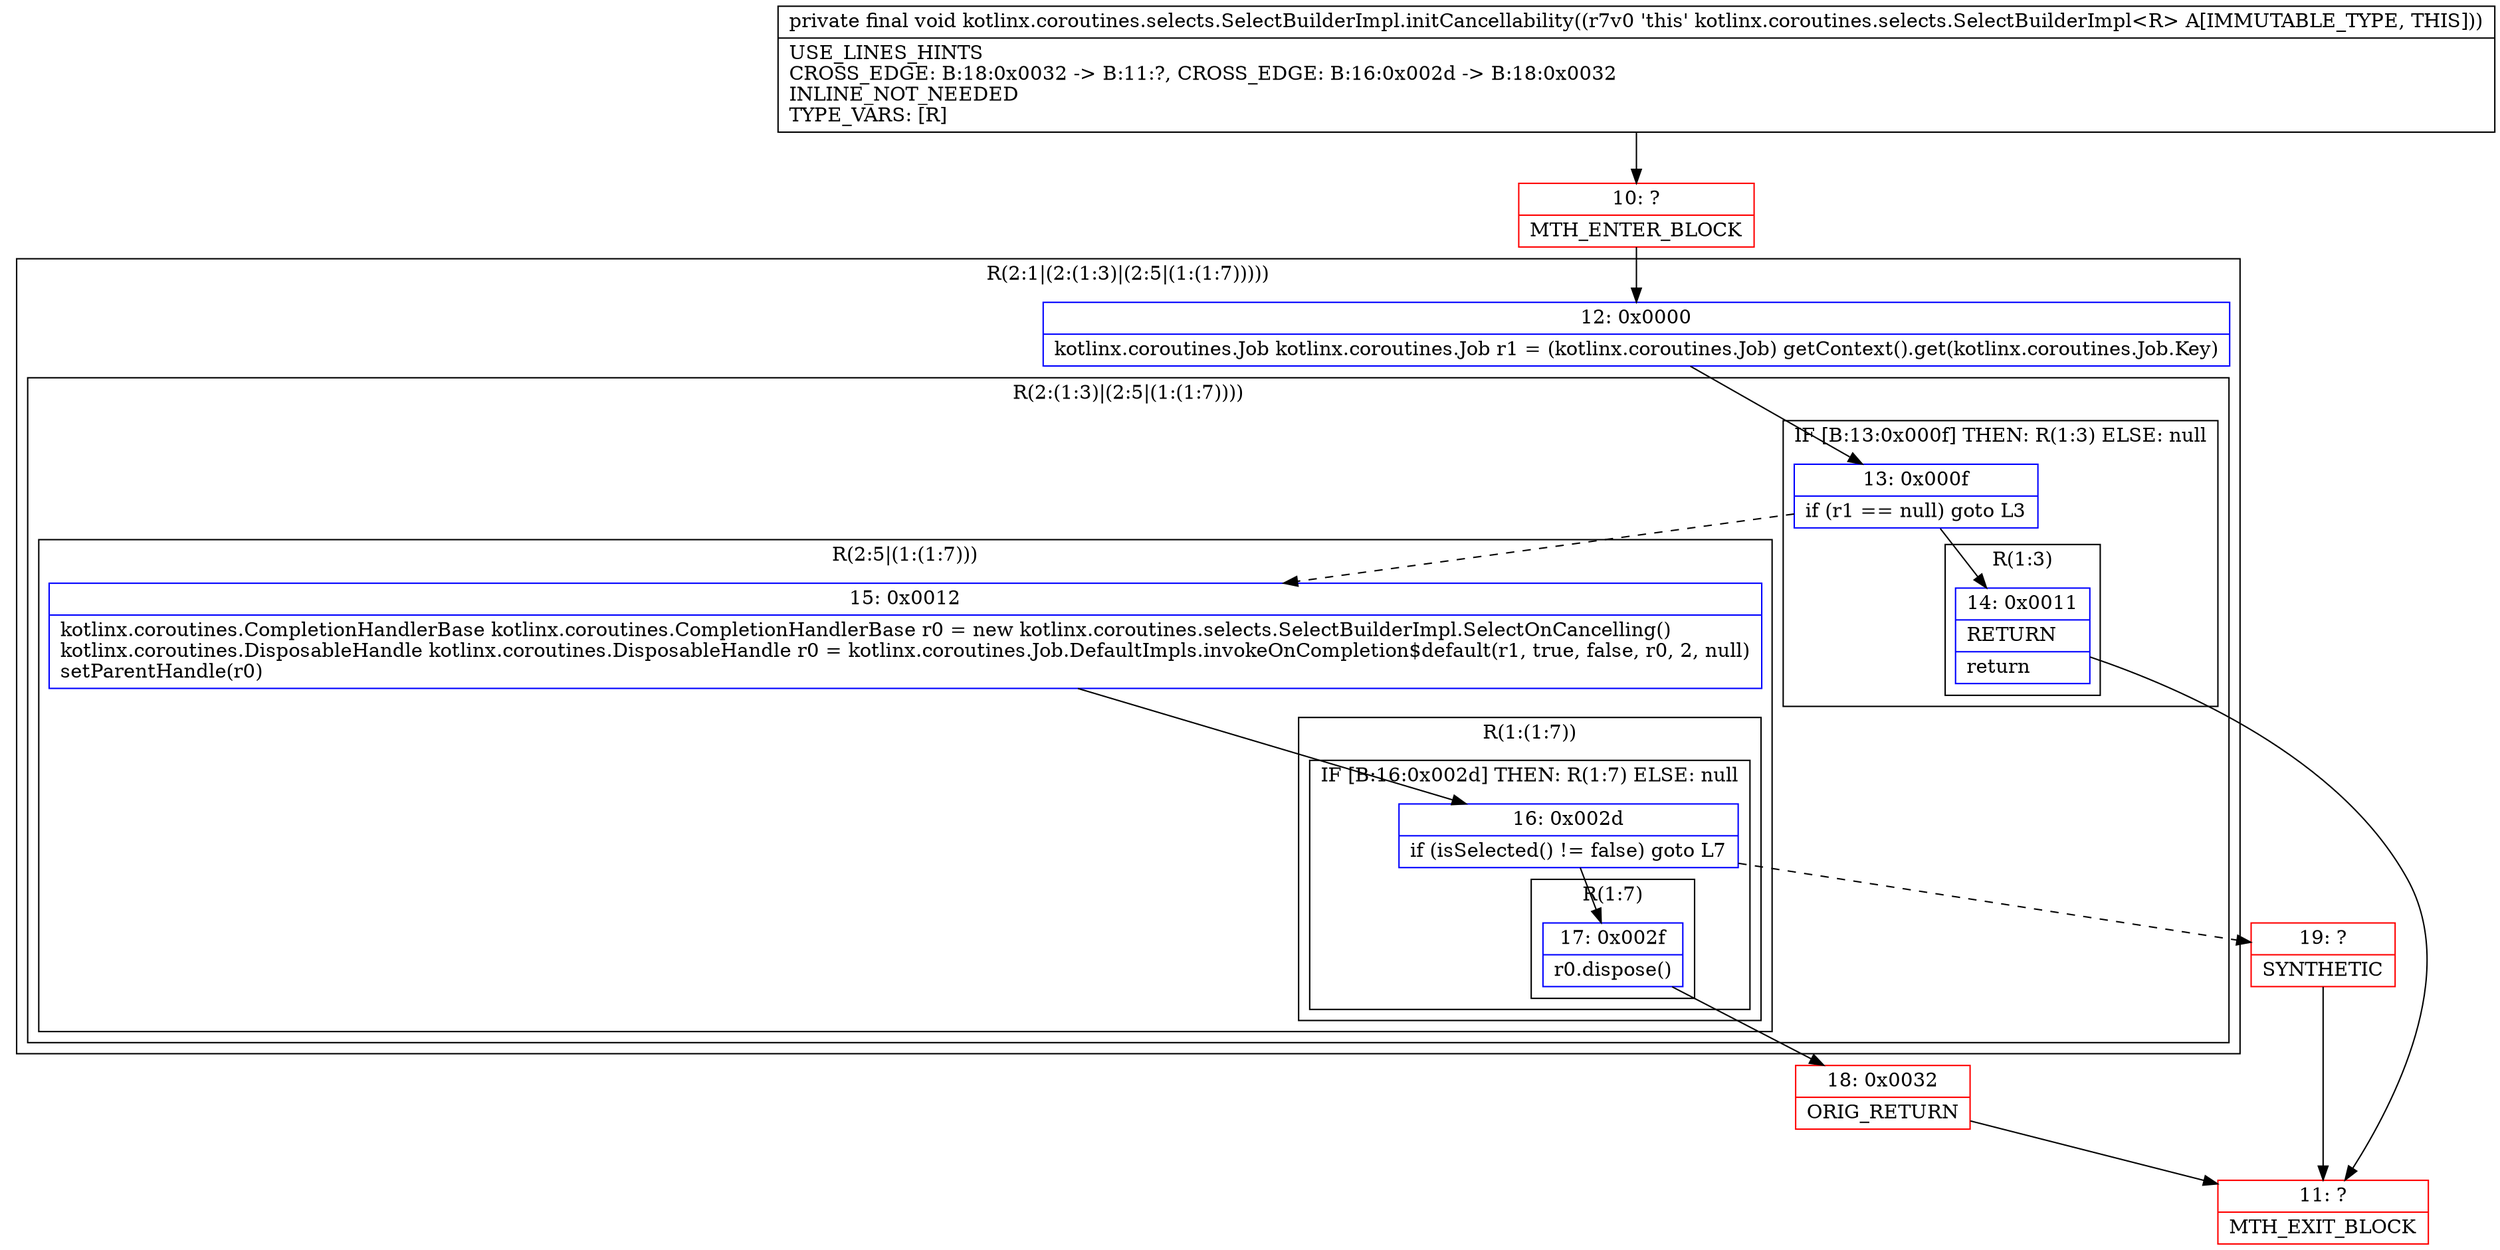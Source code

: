 digraph "CFG forkotlinx.coroutines.selects.SelectBuilderImpl.initCancellability()V" {
subgraph cluster_Region_622976725 {
label = "R(2:1|(2:(1:3)|(2:5|(1:(1:7)))))";
node [shape=record,color=blue];
Node_12 [shape=record,label="{12\:\ 0x0000|kotlinx.coroutines.Job kotlinx.coroutines.Job r1 = (kotlinx.coroutines.Job) getContext().get(kotlinx.coroutines.Job.Key)\l}"];
subgraph cluster_Region_2104359087 {
label = "R(2:(1:3)|(2:5|(1:(1:7))))";
node [shape=record,color=blue];
subgraph cluster_IfRegion_708712084 {
label = "IF [B:13:0x000f] THEN: R(1:3) ELSE: null";
node [shape=record,color=blue];
Node_13 [shape=record,label="{13\:\ 0x000f|if (r1 == null) goto L3\l}"];
subgraph cluster_Region_2050910397 {
label = "R(1:3)";
node [shape=record,color=blue];
Node_14 [shape=record,label="{14\:\ 0x0011|RETURN\l|return\l}"];
}
}
subgraph cluster_Region_1475881944 {
label = "R(2:5|(1:(1:7)))";
node [shape=record,color=blue];
Node_15 [shape=record,label="{15\:\ 0x0012|kotlinx.coroutines.CompletionHandlerBase kotlinx.coroutines.CompletionHandlerBase r0 = new kotlinx.coroutines.selects.SelectBuilderImpl.SelectOnCancelling()\lkotlinx.coroutines.DisposableHandle kotlinx.coroutines.DisposableHandle r0 = kotlinx.coroutines.Job.DefaultImpls.invokeOnCompletion$default(r1, true, false, r0, 2, null)\lsetParentHandle(r0)\l}"];
subgraph cluster_Region_1724210739 {
label = "R(1:(1:7))";
node [shape=record,color=blue];
subgraph cluster_IfRegion_932527591 {
label = "IF [B:16:0x002d] THEN: R(1:7) ELSE: null";
node [shape=record,color=blue];
Node_16 [shape=record,label="{16\:\ 0x002d|if (isSelected() != false) goto L7\l}"];
subgraph cluster_Region_1978143734 {
label = "R(1:7)";
node [shape=record,color=blue];
Node_17 [shape=record,label="{17\:\ 0x002f|r0.dispose()\l}"];
}
}
}
}
}
}
Node_10 [shape=record,color=red,label="{10\:\ ?|MTH_ENTER_BLOCK\l}"];
Node_11 [shape=record,color=red,label="{11\:\ ?|MTH_EXIT_BLOCK\l}"];
Node_18 [shape=record,color=red,label="{18\:\ 0x0032|ORIG_RETURN\l}"];
Node_19 [shape=record,color=red,label="{19\:\ ?|SYNTHETIC\l}"];
MethodNode[shape=record,label="{private final void kotlinx.coroutines.selects.SelectBuilderImpl.initCancellability((r7v0 'this' kotlinx.coroutines.selects.SelectBuilderImpl\<R\> A[IMMUTABLE_TYPE, THIS]))  | USE_LINES_HINTS\lCROSS_EDGE: B:18:0x0032 \-\> B:11:?, CROSS_EDGE: B:16:0x002d \-\> B:18:0x0032\lINLINE_NOT_NEEDED\lTYPE_VARS: [R]\l}"];
MethodNode -> Node_10;Node_12 -> Node_13;
Node_13 -> Node_14;
Node_13 -> Node_15[style=dashed];
Node_14 -> Node_11;
Node_15 -> Node_16;
Node_16 -> Node_17;
Node_16 -> Node_19[style=dashed];
Node_17 -> Node_18;
Node_10 -> Node_12;
Node_18 -> Node_11;
Node_19 -> Node_11;
}

